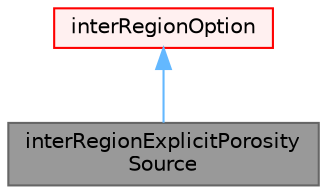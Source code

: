digraph "interRegionExplicitPorositySource"
{
 // LATEX_PDF_SIZE
  bgcolor="transparent";
  edge [fontname=Helvetica,fontsize=10,labelfontname=Helvetica,labelfontsize=10];
  node [fontname=Helvetica,fontsize=10,shape=box,height=0.2,width=0.4];
  Node1 [id="Node000001",label="interRegionExplicitPorosity\lSource",height=0.2,width=0.4,color="gray40", fillcolor="grey60", style="filled", fontcolor="black",tooltip="Applies inter-region explicit porosity source."];
  Node2 -> Node1 [id="edge1_Node000001_Node000002",dir="back",color="steelblue1",style="solid",tooltip=" "];
  Node2 [id="Node000002",label="interRegionOption",height=0.2,width=0.4,color="red", fillcolor="#FFF0F0", style="filled",URL="$classFoam_1_1fv_1_1interRegionOption.html",tooltip="Intermediate class for handling inter-region exchanges."];
}
